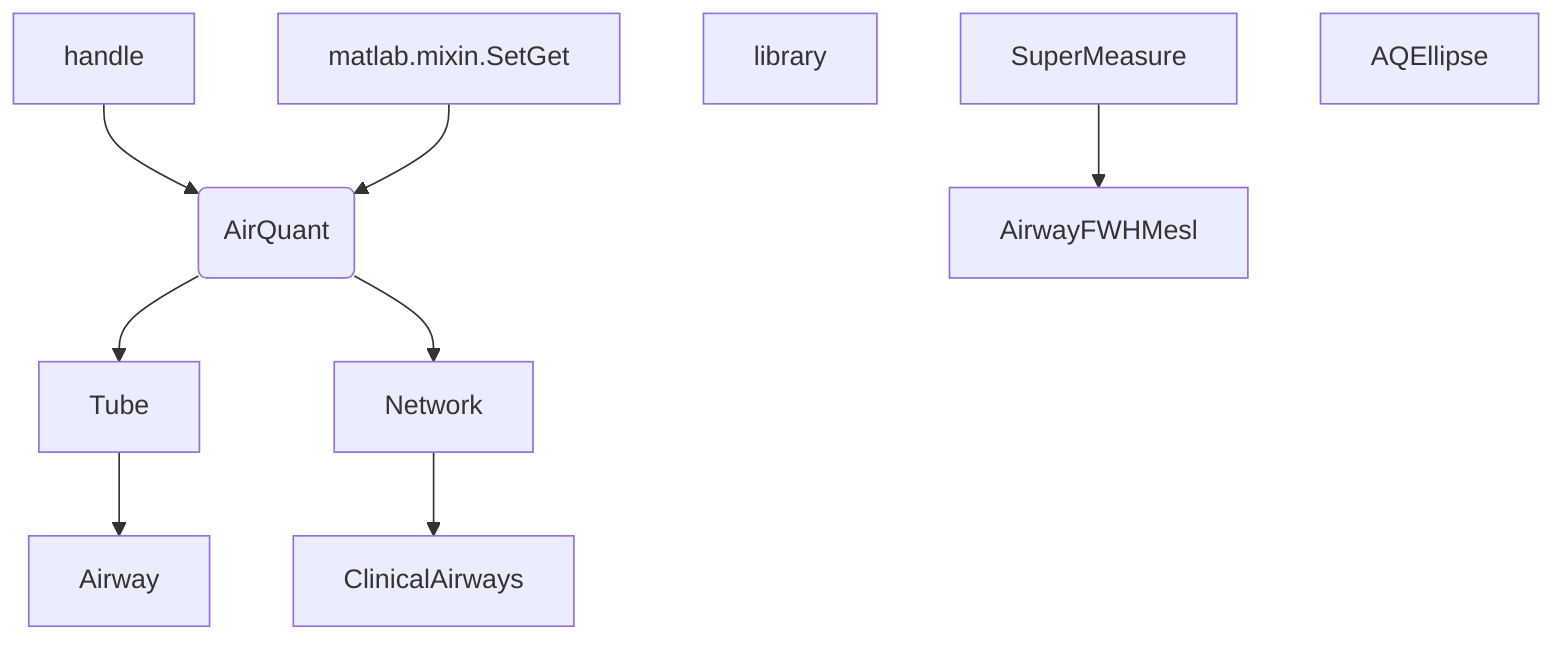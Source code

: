 graph
      A[handle] --> C(AirQuant)
      B[matlab.mixin.SetGet] --> C
      C --> D[Tube]
      C --> E[Network]
      D --> F[Airway]
      E --> G[ClinicalAirways]
      H[library]
      I[SuperMeasure] --> J[AirwayFWHMesl]
      L[AQEllipse]
